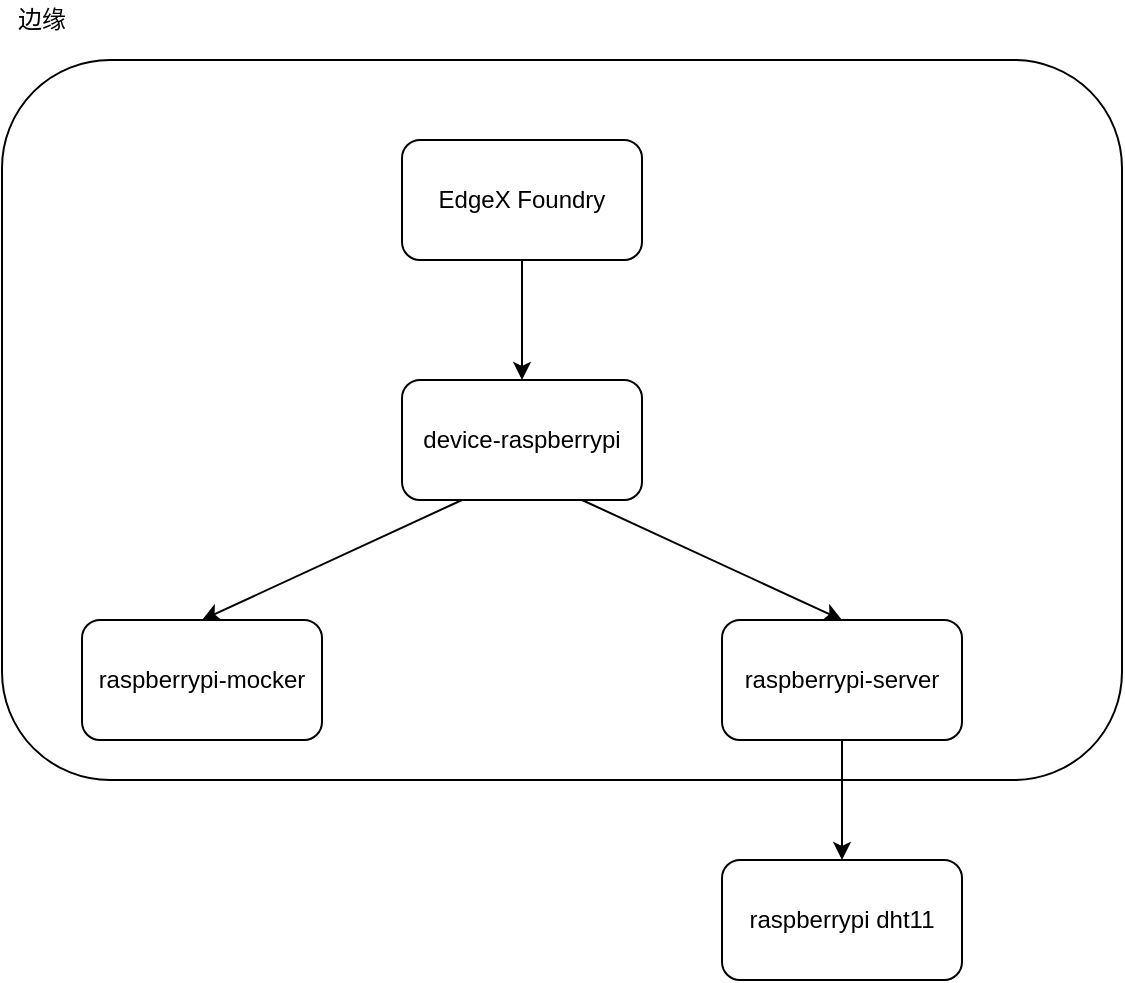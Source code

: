 <mxfile version="14.9.6" type="device"><diagram id="GQK0X4WYPXAlWSWN1f0r" name="第 1 页"><mxGraphModel dx="1186" dy="875" grid="1" gridSize="10" guides="1" tooltips="1" connect="1" arrows="1" fold="1" page="1" pageScale="1" pageWidth="827" pageHeight="1169" math="0" shadow="0"><root><mxCell id="0"/><mxCell id="1" parent="0"/><mxCell id="S7rNN3Xc3YFbiEk27Nkw-7" value="" style="rounded=1;whiteSpace=wrap;html=1;fillColor=none;" vertex="1" parent="1"><mxGeometry x="80" y="240" width="560" height="360" as="geometry"/></mxCell><mxCell id="l003rVaH84nXXRBieRk5-1" value="&lt;div&gt;device-raspberrypi&lt;/div&gt;" style="rounded=1;whiteSpace=wrap;html=1;" parent="1" vertex="1"><mxGeometry x="280" y="400" width="120" height="60" as="geometry"/></mxCell><mxCell id="l003rVaH84nXXRBieRk5-2" value="&lt;div&gt;raspberrypi-mocker&lt;/div&gt;" style="rounded=1;whiteSpace=wrap;html=1;" parent="1" vertex="1"><mxGeometry x="120" y="520" width="120" height="60" as="geometry"/></mxCell><mxCell id="l003rVaH84nXXRBieRk5-3" value="&lt;div&gt;raspberrypi-server&lt;/div&gt;" style="rounded=1;whiteSpace=wrap;html=1;" parent="1" vertex="1"><mxGeometry x="440" y="520" width="120" height="60" as="geometry"/></mxCell><mxCell id="S7rNN3Xc3YFbiEk27Nkw-1" value="&lt;span&gt;raspberrypi dht11&lt;/span&gt;" style="rounded=1;whiteSpace=wrap;html=1;" vertex="1" parent="1"><mxGeometry x="440" y="640" width="120" height="60" as="geometry"/></mxCell><mxCell id="S7rNN3Xc3YFbiEk27Nkw-2" value="" style="endArrow=classic;html=1;exitX=0.25;exitY=1;exitDx=0;exitDy=0;" edge="1" parent="1" source="l003rVaH84nXXRBieRk5-1"><mxGeometry width="50" height="50" relative="1" as="geometry"><mxPoint x="300" y="660" as="sourcePoint"/><mxPoint x="180" y="520" as="targetPoint"/></mxGeometry></mxCell><mxCell id="S7rNN3Xc3YFbiEk27Nkw-3" value="" style="endArrow=classic;html=1;exitX=0.75;exitY=1;exitDx=0;exitDy=0;entryX=0.5;entryY=0;entryDx=0;entryDy=0;" edge="1" parent="1" source="l003rVaH84nXXRBieRk5-1" target="l003rVaH84nXXRBieRk5-3"><mxGeometry width="50" height="50" relative="1" as="geometry"><mxPoint x="510" y="530" as="sourcePoint"/><mxPoint x="560" y="480" as="targetPoint"/></mxGeometry></mxCell><mxCell id="S7rNN3Xc3YFbiEk27Nkw-4" value="" style="endArrow=classic;html=1;exitX=0.5;exitY=1;exitDx=0;exitDy=0;entryX=0.5;entryY=0;entryDx=0;entryDy=0;" edge="1" parent="1" source="l003rVaH84nXXRBieRk5-3" target="S7rNN3Xc3YFbiEk27Nkw-1"><mxGeometry width="50" height="50" relative="1" as="geometry"><mxPoint x="630" y="670" as="sourcePoint"/><mxPoint x="680" y="620" as="targetPoint"/></mxGeometry></mxCell><mxCell id="S7rNN3Xc3YFbiEk27Nkw-5" value="EdgeX Foundry" style="rounded=1;whiteSpace=wrap;html=1;" vertex="1" parent="1"><mxGeometry x="280" y="280" width="120" height="60" as="geometry"/></mxCell><mxCell id="S7rNN3Xc3YFbiEk27Nkw-6" value="" style="endArrow=classic;html=1;exitX=0.5;exitY=1;exitDx=0;exitDy=0;entryX=0.5;entryY=0;entryDx=0;entryDy=0;" edge="1" parent="1" source="S7rNN3Xc3YFbiEk27Nkw-5" target="l003rVaH84nXXRBieRk5-1"><mxGeometry width="50" height="50" relative="1" as="geometry"><mxPoint x="190" y="390" as="sourcePoint"/><mxPoint x="240" y="340" as="targetPoint"/></mxGeometry></mxCell><mxCell id="S7rNN3Xc3YFbiEk27Nkw-8" value="边缘" style="text;html=1;strokeColor=none;fillColor=none;align=center;verticalAlign=middle;whiteSpace=wrap;rounded=0;" vertex="1" parent="1"><mxGeometry x="80" y="210" width="40" height="20" as="geometry"/></mxCell></root></mxGraphModel></diagram></mxfile>